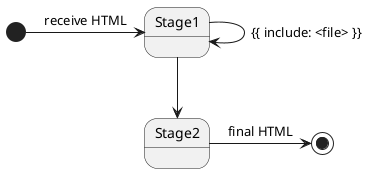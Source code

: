 @startuml

top to bottom direction

[*] -> Stage1 : receive HTML
Stage1 -> Stage1 : {{ include: <file> }}
Stage1 -d-> Stage2
Stage2 -> [*]: final HTML

@enduml

